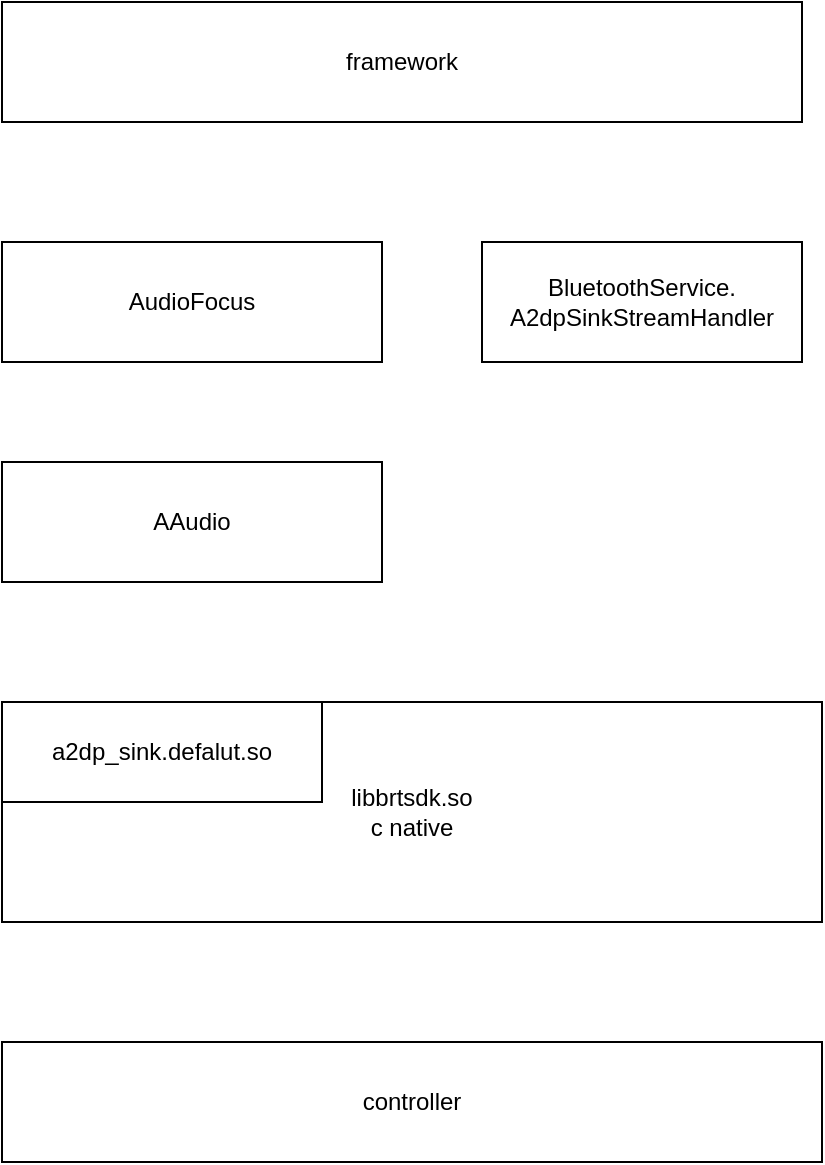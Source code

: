 <mxfile version="22.0.4" type="github" pages="2">
  <diagram name="第 1 页" id="PDwUwNBfNE_U4Y9gv8rp">
    <mxGraphModel dx="1434" dy="758" grid="1" gridSize="10" guides="1" tooltips="1" connect="1" arrows="1" fold="1" page="1" pageScale="1" pageWidth="827" pageHeight="1169" math="0" shadow="0">
      <root>
        <mxCell id="0" />
        <mxCell id="1" parent="0" />
        <mxCell id="6qnZzPhelS1jOabr_v0E-1" value="framework" style="rounded=0;whiteSpace=wrap;html=1;" vertex="1" parent="1">
          <mxGeometry x="280" y="160" width="400" height="60" as="geometry" />
        </mxCell>
        <mxCell id="6qnZzPhelS1jOabr_v0E-2" value="AAudio" style="rounded=0;whiteSpace=wrap;html=1;" vertex="1" parent="1">
          <mxGeometry x="280" y="390" width="190" height="60" as="geometry" />
        </mxCell>
        <mxCell id="6qnZzPhelS1jOabr_v0E-3" value="BluetoothService.&lt;br&gt;A2dpSinkStreamHandler" style="rounded=0;whiteSpace=wrap;html=1;" vertex="1" parent="1">
          <mxGeometry x="520" y="280" width="160" height="60" as="geometry" />
        </mxCell>
        <mxCell id="6qnZzPhelS1jOabr_v0E-4" value="controller" style="rounded=0;whiteSpace=wrap;html=1;" vertex="1" parent="1">
          <mxGeometry x="280" y="680" width="410" height="60" as="geometry" />
        </mxCell>
        <mxCell id="6qnZzPhelS1jOabr_v0E-5" value="libbrtsdk.so&lt;br&gt;c native" style="rounded=0;whiteSpace=wrap;html=1;" vertex="1" parent="1">
          <mxGeometry x="280" y="510" width="410" height="110" as="geometry" />
        </mxCell>
        <mxCell id="6qnZzPhelS1jOabr_v0E-6" value="AudioFocus" style="whiteSpace=wrap;html=1;" vertex="1" parent="1">
          <mxGeometry x="280" y="280" width="190" height="60" as="geometry" />
        </mxCell>
        <mxCell id="6qnZzPhelS1jOabr_v0E-7" value="a2dp_sink.defalut.so" style="whiteSpace=wrap;html=1;" vertex="1" parent="1">
          <mxGeometry x="280" y="510" width="160" height="50" as="geometry" />
        </mxCell>
      </root>
    </mxGraphModel>
  </diagram>
  <diagram id="kgr1M3xTQaa5CWnzfqyM" name="第 2 页">
    <mxGraphModel dx="1434" dy="758" grid="1" gridSize="10" guides="1" tooltips="1" connect="1" arrows="1" fold="1" page="1" pageScale="1" pageWidth="1390" pageHeight="980" math="0" shadow="0">
      <root>
        <mxCell id="0" />
        <mxCell id="1" parent="0" />
        <mxCell id="vKmi1ygVDOnF2ttr463b-1" value="AudioFocus" style="shape=umlLifeline;perimeter=lifelinePerimeter;whiteSpace=wrap;html=1;container=1;dropTarget=0;collapsible=0;recursiveResize=0;outlineConnect=0;portConstraint=eastwest;newEdgeStyle={&quot;curved&quot;:0,&quot;rounded&quot;:0};" vertex="1" parent="1">
          <mxGeometry x="60" y="100" width="90" height="290" as="geometry" />
        </mxCell>
        <mxCell id="vKmi1ygVDOnF2ttr463b-2" value="A2dpSinkStreamHanlder" style="shape=umlLifeline;perimeter=lifelinePerimeter;whiteSpace=wrap;html=1;container=1;dropTarget=0;collapsible=0;recursiveResize=0;outlineConnect=0;portConstraint=eastwest;newEdgeStyle={&quot;curved&quot;:0,&quot;rounded&quot;:0};" vertex="1" parent="1">
          <mxGeometry x="360" y="100" width="150" height="300" as="geometry" />
        </mxCell>
        <mxCell id="vKmi1ygVDOnF2ttr463b-4" value="libbrtsdk.so" style="shape=umlLifeline;perimeter=lifelinePerimeter;whiteSpace=wrap;html=1;container=1;dropTarget=0;collapsible=0;recursiveResize=0;outlineConnect=0;portConstraint=eastwest;newEdgeStyle={&quot;curved&quot;:0,&quot;rounded&quot;:0};" vertex="1" parent="1">
          <mxGeometry x="540" y="100" width="150" height="300" as="geometry" />
        </mxCell>
        <mxCell id="vKmi1ygVDOnF2ttr463b-6" value="a2dp_sink.default.so" style="shape=umlLifeline;perimeter=lifelinePerimeter;whiteSpace=wrap;html=1;container=1;dropTarget=0;collapsible=0;recursiveResize=0;outlineConnect=0;portConstraint=eastwest;newEdgeStyle={&quot;curved&quot;:0,&quot;rounded&quot;:0};" vertex="1" parent="1">
          <mxGeometry x="740" y="100" width="150" height="300" as="geometry" />
        </mxCell>
        <mxCell id="vKmi1ygVDOnF2ttr463b-7" value="aaudio" style="shape=umlLifeline;perimeter=lifelinePerimeter;whiteSpace=wrap;html=1;container=1;dropTarget=0;collapsible=0;recursiveResize=0;outlineConnect=0;portConstraint=eastwest;newEdgeStyle={&quot;curved&quot;:0,&quot;rounded&quot;:0};" vertex="1" parent="1">
          <mxGeometry x="210" y="100" width="90" height="290" as="geometry" />
        </mxCell>
      </root>
    </mxGraphModel>
  </diagram>
</mxfile>
